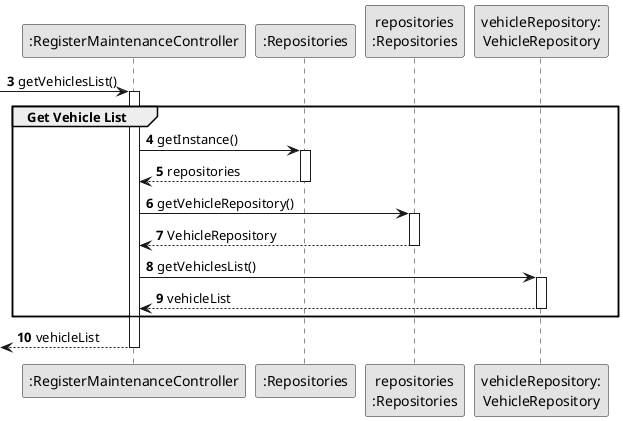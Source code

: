 @startuml
@startuml
skinparam monochrome true
skinparam packageStyle rectangle
skinparam shadowing false

autonumber 3


participant ":RegisterMaintenanceController" as CTRL
participant ":Repositories" as RepositorySingleton
participant "repositories\n:Repositories" as PLAT
participant "vehicleRepository:\nVehicleRepository" as VehicleRepository


        -> CTRL : getVehiclesList()
        activate CTRL
            group Get Vehicle List
            CTRL -> RepositorySingleton : getInstance()
            activate RepositorySingleton

                RepositorySingleton --> CTRL: repositories
            deactivate RepositorySingleton

            CTRL -> PLAT : getVehicleRepository()
            activate PLAT

                PLAT --> CTRL: VehicleRepository
            deactivate PLAT

            CTRL -> VehicleRepository : getVehiclesList()
            activate VehicleRepository

                VehicleRepository --> CTRL : vehicleList
            deactivate VehicleRepository

            end
             <-- CTRL : vehicleList
            deactivate CTRL


@enduml